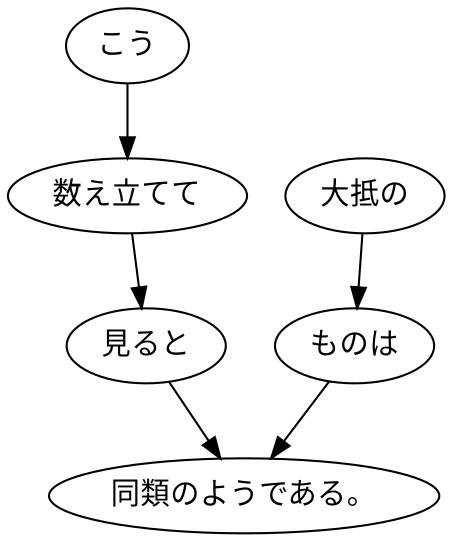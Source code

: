 digraph graph6364 {
	node0 [label="こう"];
	node1 [label="数え立てて"];
	node2 [label="見ると"];
	node3 [label="大抵の"];
	node4 [label="ものは"];
	node5 [label="同類のようである。"];
	node0 -> node1;
	node1 -> node2;
	node2 -> node5;
	node3 -> node4;
	node4 -> node5;
}
